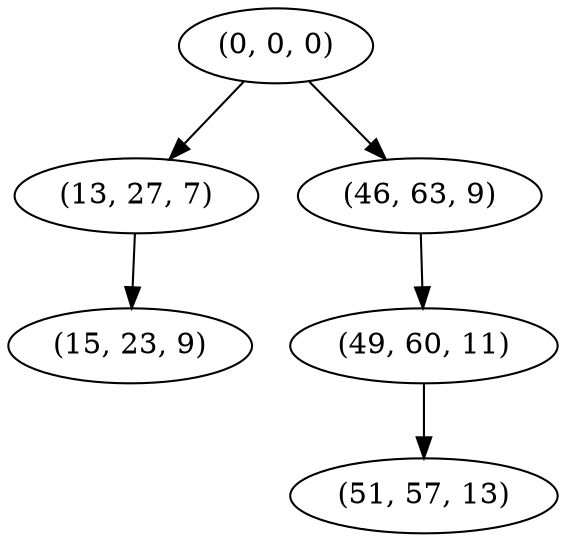 digraph tree {
    "(0, 0, 0)";
    "(13, 27, 7)";
    "(15, 23, 9)";
    "(46, 63, 9)";
    "(49, 60, 11)";
    "(51, 57, 13)";
    "(0, 0, 0)" -> "(13, 27, 7)";
    "(0, 0, 0)" -> "(46, 63, 9)";
    "(13, 27, 7)" -> "(15, 23, 9)";
    "(46, 63, 9)" -> "(49, 60, 11)";
    "(49, 60, 11)" -> "(51, 57, 13)";
}
